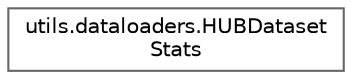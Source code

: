 digraph "Graphical Class Hierarchy"
{
 // LATEX_PDF_SIZE
  bgcolor="transparent";
  edge [fontname=Helvetica,fontsize=10,labelfontname=Helvetica,labelfontsize=10];
  node [fontname=Helvetica,fontsize=10,shape=box,height=0.2,width=0.4];
  rankdir="LR";
  Node0 [id="Node000000",label="utils.dataloaders.HUBDataset\lStats",height=0.2,width=0.4,color="grey40", fillcolor="white", style="filled",URL="$classutils_1_1dataloaders_1_1_h_u_b_dataset_stats.html",tooltip=" "];
}

